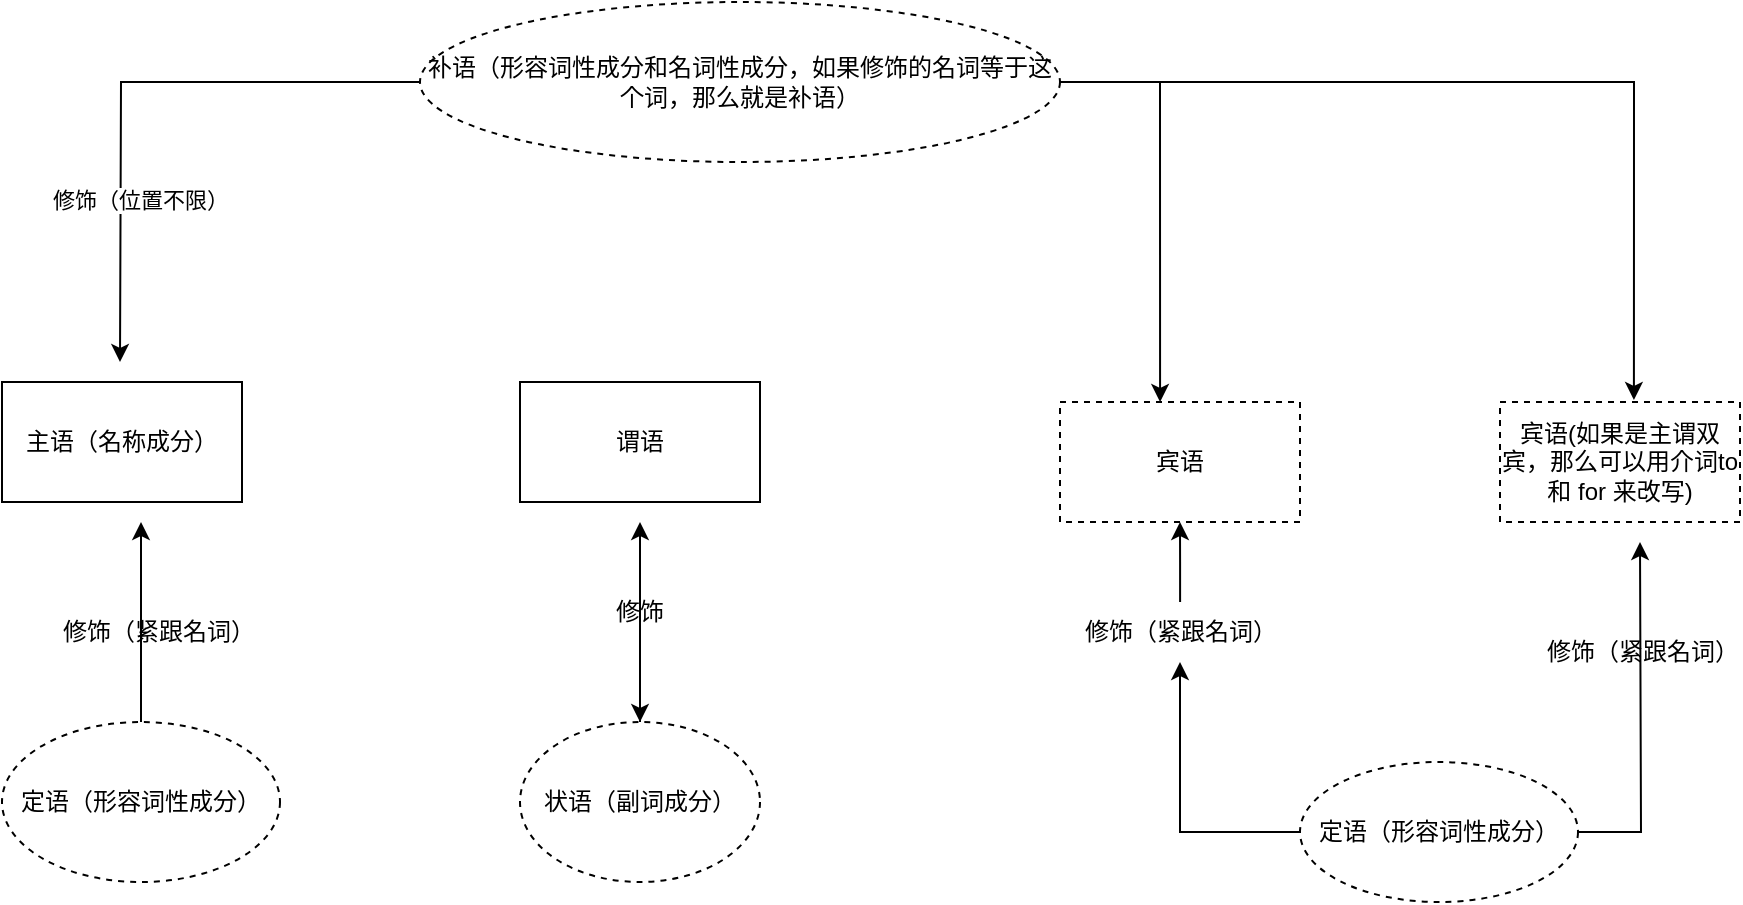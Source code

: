 <mxfile version="23.0.0" type="github">
  <diagram name="第 1 页" id="1aJcFwqzYAkUmxzSCTrx">
    <mxGraphModel dx="1064" dy="578" grid="1" gridSize="10" guides="1" tooltips="1" connect="1" arrows="1" fold="1" page="1" pageScale="1" pageWidth="827" pageHeight="1169" math="0" shadow="0">
      <root>
        <mxCell id="0" />
        <mxCell id="1" parent="0" />
        <mxCell id="gZ4YSPeWYWc7kVVEDk5t-1" value="主语（名称成分）" style="rounded=0;whiteSpace=wrap;html=1;" parent="1" vertex="1">
          <mxGeometry x="81" y="260" width="120" height="60" as="geometry" />
        </mxCell>
        <mxCell id="gZ4YSPeWYWc7kVVEDk5t-2" value="谓语" style="rounded=0;whiteSpace=wrap;html=1;" parent="1" vertex="1">
          <mxGeometry x="340" y="260" width="120" height="60" as="geometry" />
        </mxCell>
        <mxCell id="gZ4YSPeWYWc7kVVEDk5t-3" value="宾语" style="rounded=0;whiteSpace=wrap;html=1;dashed=1;" parent="1" vertex="1">
          <mxGeometry x="610" y="270" width="120" height="60" as="geometry" />
        </mxCell>
        <mxCell id="gZ4YSPeWYWc7kVVEDk5t-21" value="修饰（位置不限）" style="edgeStyle=orthogonalEdgeStyle;rounded=0;orthogonalLoop=1;jettySize=auto;html=1;" parent="1" source="gZ4YSPeWYWc7kVVEDk5t-5" edge="1">
          <mxGeometry x="0.436" y="10" relative="1" as="geometry">
            <mxPoint x="140" y="250" as="targetPoint" />
            <mxPoint as="offset" />
          </mxGeometry>
        </mxCell>
        <mxCell id="gZ4YSPeWYWc7kVVEDk5t-5" value="补语（形容词性成分和名词性成分，如果修饰的名词等于这个词，那么就是补语）" style="ellipse;whiteSpace=wrap;html=1;dashed=1;" parent="1" vertex="1">
          <mxGeometry x="290" y="70" width="320" height="80" as="geometry" />
        </mxCell>
        <mxCell id="gZ4YSPeWYWc7kVVEDk5t-20" style="edgeStyle=orthogonalEdgeStyle;rounded=0;orthogonalLoop=1;jettySize=auto;html=1;" parent="1" source="gZ4YSPeWYWc7kVVEDk5t-6" edge="1">
          <mxGeometry relative="1" as="geometry">
            <mxPoint x="400" y="330" as="targetPoint" />
          </mxGeometry>
        </mxCell>
        <mxCell id="gZ4YSPeWYWc7kVVEDk5t-6" value="状语（副词成分）" style="ellipse;whiteSpace=wrap;html=1;dashed=1;" parent="1" vertex="1">
          <mxGeometry x="340" y="430" width="120" height="80" as="geometry" />
        </mxCell>
        <mxCell id="gZ4YSPeWYWc7kVVEDk5t-10" style="edgeStyle=orthogonalEdgeStyle;rounded=0;orthogonalLoop=1;jettySize=auto;html=1;" parent="1" source="gZ4YSPeWYWc7kVVEDk5t-7" edge="1">
          <mxGeometry relative="1" as="geometry">
            <mxPoint x="150.5" y="330" as="targetPoint" />
          </mxGeometry>
        </mxCell>
        <mxCell id="gZ4YSPeWYWc7kVVEDk5t-7" value="定语（形容词性成分）" style="ellipse;whiteSpace=wrap;html=1;dashed=1;" parent="1" vertex="1">
          <mxGeometry x="81" y="430" width="139" height="80" as="geometry" />
        </mxCell>
        <mxCell id="gZ4YSPeWYWc7kVVEDk5t-16" style="edgeStyle=orthogonalEdgeStyle;rounded=0;orthogonalLoop=1;jettySize=auto;html=1;entryX=0.5;entryY=1;entryDx=0;entryDy=0;" parent="1" source="gZ4YSPeWYWc7kVVEDk5t-24" edge="1" target="gZ4YSPeWYWc7kVVEDk5t-3">
          <mxGeometry relative="1" as="geometry">
            <mxPoint x="670" y="340" as="targetPoint" />
            <Array as="points" />
          </mxGeometry>
        </mxCell>
        <mxCell id="ShptHBNSfnVuUHg-uOAL-7" style="edgeStyle=orthogonalEdgeStyle;rounded=0;orthogonalLoop=1;jettySize=auto;html=1;" edge="1" parent="1" source="gZ4YSPeWYWc7kVVEDk5t-9">
          <mxGeometry relative="1" as="geometry">
            <mxPoint x="900" y="340" as="targetPoint" />
          </mxGeometry>
        </mxCell>
        <mxCell id="gZ4YSPeWYWc7kVVEDk5t-9" value="定语（形容词性成分）" style="ellipse;whiteSpace=wrap;html=1;dashed=1;" parent="1" vertex="1">
          <mxGeometry x="730" y="450" width="139" height="70" as="geometry" />
        </mxCell>
        <mxCell id="gZ4YSPeWYWc7kVVEDk5t-12" value="修饰（紧跟名词）" style="text;strokeColor=none;align=center;fillColor=none;html=1;verticalAlign=middle;whiteSpace=wrap;rounded=0;" parent="1" vertex="1">
          <mxGeometry x="110" y="370" width="98.5" height="30" as="geometry" />
        </mxCell>
        <mxCell id="gZ4YSPeWYWc7kVVEDk5t-19" value="" style="edgeStyle=orthogonalEdgeStyle;rounded=0;orthogonalLoop=1;jettySize=auto;html=1;" parent="1" source="gZ4YSPeWYWc7kVVEDk5t-18" target="gZ4YSPeWYWc7kVVEDk5t-6" edge="1">
          <mxGeometry relative="1" as="geometry" />
        </mxCell>
        <mxCell id="gZ4YSPeWYWc7kVVEDk5t-18" value="修饰" style="text;strokeColor=none;align=center;fillColor=none;html=1;verticalAlign=middle;whiteSpace=wrap;rounded=0;" parent="1" vertex="1">
          <mxGeometry x="370" y="360" width="60" height="30" as="geometry" />
        </mxCell>
        <mxCell id="ShptHBNSfnVuUHg-uOAL-1" value="宾语(如果是主谓双宾，那么可以用介词to 和 for 来改写)" style="rounded=0;whiteSpace=wrap;html=1;dashed=1;" vertex="1" parent="1">
          <mxGeometry x="830" y="270" width="120" height="60" as="geometry" />
        </mxCell>
        <mxCell id="ShptHBNSfnVuUHg-uOAL-3" style="edgeStyle=orthogonalEdgeStyle;rounded=0;orthogonalLoop=1;jettySize=auto;html=1;entryX=0.558;entryY=-0.017;entryDx=0;entryDy=0;entryPerimeter=0;" edge="1" parent="1" source="gZ4YSPeWYWc7kVVEDk5t-5" target="ShptHBNSfnVuUHg-uOAL-1">
          <mxGeometry relative="1" as="geometry" />
        </mxCell>
        <mxCell id="ShptHBNSfnVuUHg-uOAL-4" style="edgeStyle=orthogonalEdgeStyle;rounded=0;orthogonalLoop=1;jettySize=auto;html=1;entryX=0.417;entryY=0;entryDx=0;entryDy=0;entryPerimeter=0;" edge="1" parent="1" source="gZ4YSPeWYWc7kVVEDk5t-5" target="gZ4YSPeWYWc7kVVEDk5t-3">
          <mxGeometry relative="1" as="geometry">
            <Array as="points">
              <mxPoint x="660" y="110" />
            </Array>
          </mxGeometry>
        </mxCell>
        <mxCell id="ShptHBNSfnVuUHg-uOAL-6" value="" style="edgeStyle=orthogonalEdgeStyle;rounded=0;orthogonalLoop=1;jettySize=auto;html=1;" edge="1" parent="1" source="gZ4YSPeWYWc7kVVEDk5t-9" target="gZ4YSPeWYWc7kVVEDk5t-24">
          <mxGeometry relative="1" as="geometry">
            <mxPoint x="670" y="340" as="targetPoint" />
            <mxPoint x="730" y="485" as="sourcePoint" />
            <Array as="points">
              <mxPoint x="670" y="485" />
            </Array>
          </mxGeometry>
        </mxCell>
        <mxCell id="gZ4YSPeWYWc7kVVEDk5t-24" value="修饰（紧跟名词）" style="text;strokeColor=none;align=center;fillColor=none;html=1;verticalAlign=middle;whiteSpace=wrap;rounded=0;" parent="1" vertex="1">
          <mxGeometry x="620.75" y="370" width="98.5" height="30" as="geometry" />
        </mxCell>
        <mxCell id="ShptHBNSfnVuUHg-uOAL-8" value="修饰（紧跟名词）" style="text;strokeColor=none;align=center;fillColor=none;html=1;verticalAlign=middle;whiteSpace=wrap;rounded=0;" vertex="1" parent="1">
          <mxGeometry x="851.5" y="380" width="98.5" height="30" as="geometry" />
        </mxCell>
      </root>
    </mxGraphModel>
  </diagram>
</mxfile>
